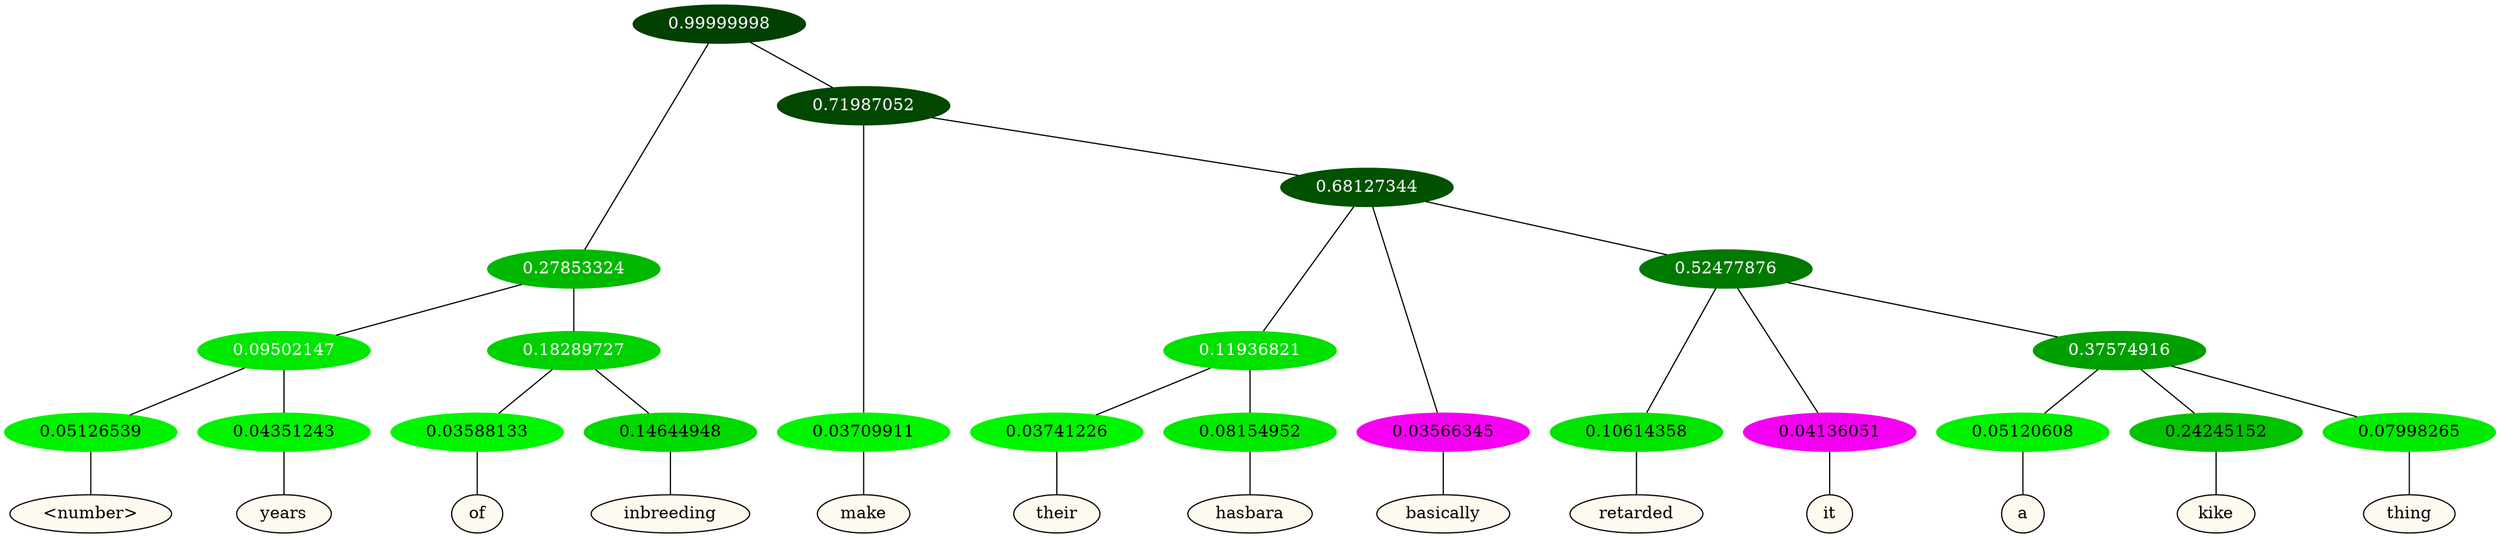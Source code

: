 graph {
	node [format=png height=0.15 nodesep=0.001 ordering=out overlap=prism overlap_scaling=0.01 ranksep=0.001 ratio=0.2 style=filled width=0.15]
	{
		rank=same
		a_w_7 [label="\<number\>" color=black fillcolor=floralwhite style="filled,solid"]
		a_w_8 [label=years color=black fillcolor=floralwhite style="filled,solid"]
		a_w_9 [label=of color=black fillcolor=floralwhite style="filled,solid"]
		a_w_10 [label=inbreeding color=black fillcolor=floralwhite style="filled,solid"]
		a_w_5 [label=make color=black fillcolor=floralwhite style="filled,solid"]
		a_w_14 [label=their color=black fillcolor=floralwhite style="filled,solid"]
		a_w_15 [label=hasbara color=black fillcolor=floralwhite style="filled,solid"]
		a_w_12 [label=basically color=black fillcolor=floralwhite style="filled,solid"]
		a_w_16 [label=retarded color=black fillcolor=floralwhite style="filled,solid"]
		a_w_17 [label=it color=black fillcolor=floralwhite style="filled,solid"]
		a_w_19 [label=a color=black fillcolor=floralwhite style="filled,solid"]
		a_w_20 [label=kike color=black fillcolor=floralwhite style="filled,solid"]
		a_w_21 [label=thing color=black fillcolor=floralwhite style="filled,solid"]
	}
	a_n_7 -- a_w_7
	a_n_8 -- a_w_8
	a_n_9 -- a_w_9
	a_n_10 -- a_w_10
	a_n_5 -- a_w_5
	a_n_14 -- a_w_14
	a_n_15 -- a_w_15
	a_n_12 -- a_w_12
	a_n_16 -- a_w_16
	a_n_17 -- a_w_17
	a_n_19 -- a_w_19
	a_n_20 -- a_w_20
	a_n_21 -- a_w_21
	{
		rank=same
		a_n_7 [label=0.05126539 color="0.334 1.000 0.949" fontcolor=black]
		a_n_8 [label=0.04351243 color="0.334 1.000 0.956" fontcolor=black]
		a_n_9 [label=0.03588133 color="0.334 1.000 0.964" fontcolor=black]
		a_n_10 [label=0.14644948 color="0.334 1.000 0.854" fontcolor=black]
		a_n_5 [label=0.03709911 color="0.334 1.000 0.963" fontcolor=black]
		a_n_14 [label=0.03741226 color="0.334 1.000 0.963" fontcolor=black]
		a_n_15 [label=0.08154952 color="0.334 1.000 0.918" fontcolor=black]
		a_n_12 [label=0.03566345 color="0.835 1.000 0.964" fontcolor=black]
		a_n_16 [label=0.10614358 color="0.334 1.000 0.894" fontcolor=black]
		a_n_17 [label=0.04136051 color="0.835 1.000 0.959" fontcolor=black]
		a_n_19 [label=0.05120608 color="0.334 1.000 0.949" fontcolor=black]
		a_n_20 [label=0.24245152 color="0.334 1.000 0.758" fontcolor=black]
		a_n_21 [label=0.07998265 color="0.334 1.000 0.920" fontcolor=black]
	}
	a_n_0 [label=0.99999998 color="0.334 1.000 0.250" fontcolor=grey99]
	a_n_1 [label=0.27853324 color="0.334 1.000 0.721" fontcolor=grey99]
	a_n_0 -- a_n_1
	a_n_2 [label=0.71987052 color="0.334 1.000 0.280" fontcolor=grey99]
	a_n_0 -- a_n_2
	a_n_3 [label=0.09502147 color="0.334 1.000 0.905" fontcolor=grey99]
	a_n_1 -- a_n_3
	a_n_4 [label=0.18289727 color="0.334 1.000 0.817" fontcolor=grey99]
	a_n_1 -- a_n_4
	a_n_2 -- a_n_5
	a_n_6 [label=0.68127344 color="0.334 1.000 0.319" fontcolor=grey99]
	a_n_2 -- a_n_6
	a_n_3 -- a_n_7
	a_n_3 -- a_n_8
	a_n_4 -- a_n_9
	a_n_4 -- a_n_10
	a_n_11 [label=0.11936821 color="0.334 1.000 0.881" fontcolor=grey99]
	a_n_6 -- a_n_11
	a_n_6 -- a_n_12
	a_n_13 [label=0.52477876 color="0.334 1.000 0.475" fontcolor=grey99]
	a_n_6 -- a_n_13
	a_n_11 -- a_n_14
	a_n_11 -- a_n_15
	a_n_13 -- a_n_16
	a_n_13 -- a_n_17
	a_n_18 [label=0.37574916 color="0.334 1.000 0.624" fontcolor=grey99]
	a_n_13 -- a_n_18
	a_n_18 -- a_n_19
	a_n_18 -- a_n_20
	a_n_18 -- a_n_21
}
